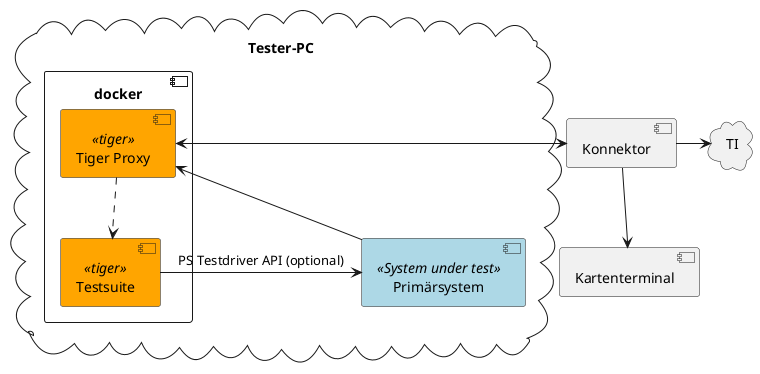 @startuml
skinparam component {
  backgroundColor<<tiger>> orange
  backgroundColor<<System under test>> lightblue
}

cloud Tester-PC {
    [Primärsystem] as PS <<System under test>>
    component docker {
        [Tiger Proxy] as TP <<tiger>>
        [Testsuite] <<tiger>>
    }
}
[Konnektor]
[Kartenterminal] as ct
cloud TI

Testsuite -> PS : PS Testdriver API (optional)
PS -> TP
TP <-> Konnektor
TP ..> Testsuite
Konnektor -> TI
Konnektor -down-> ct
@enduml
